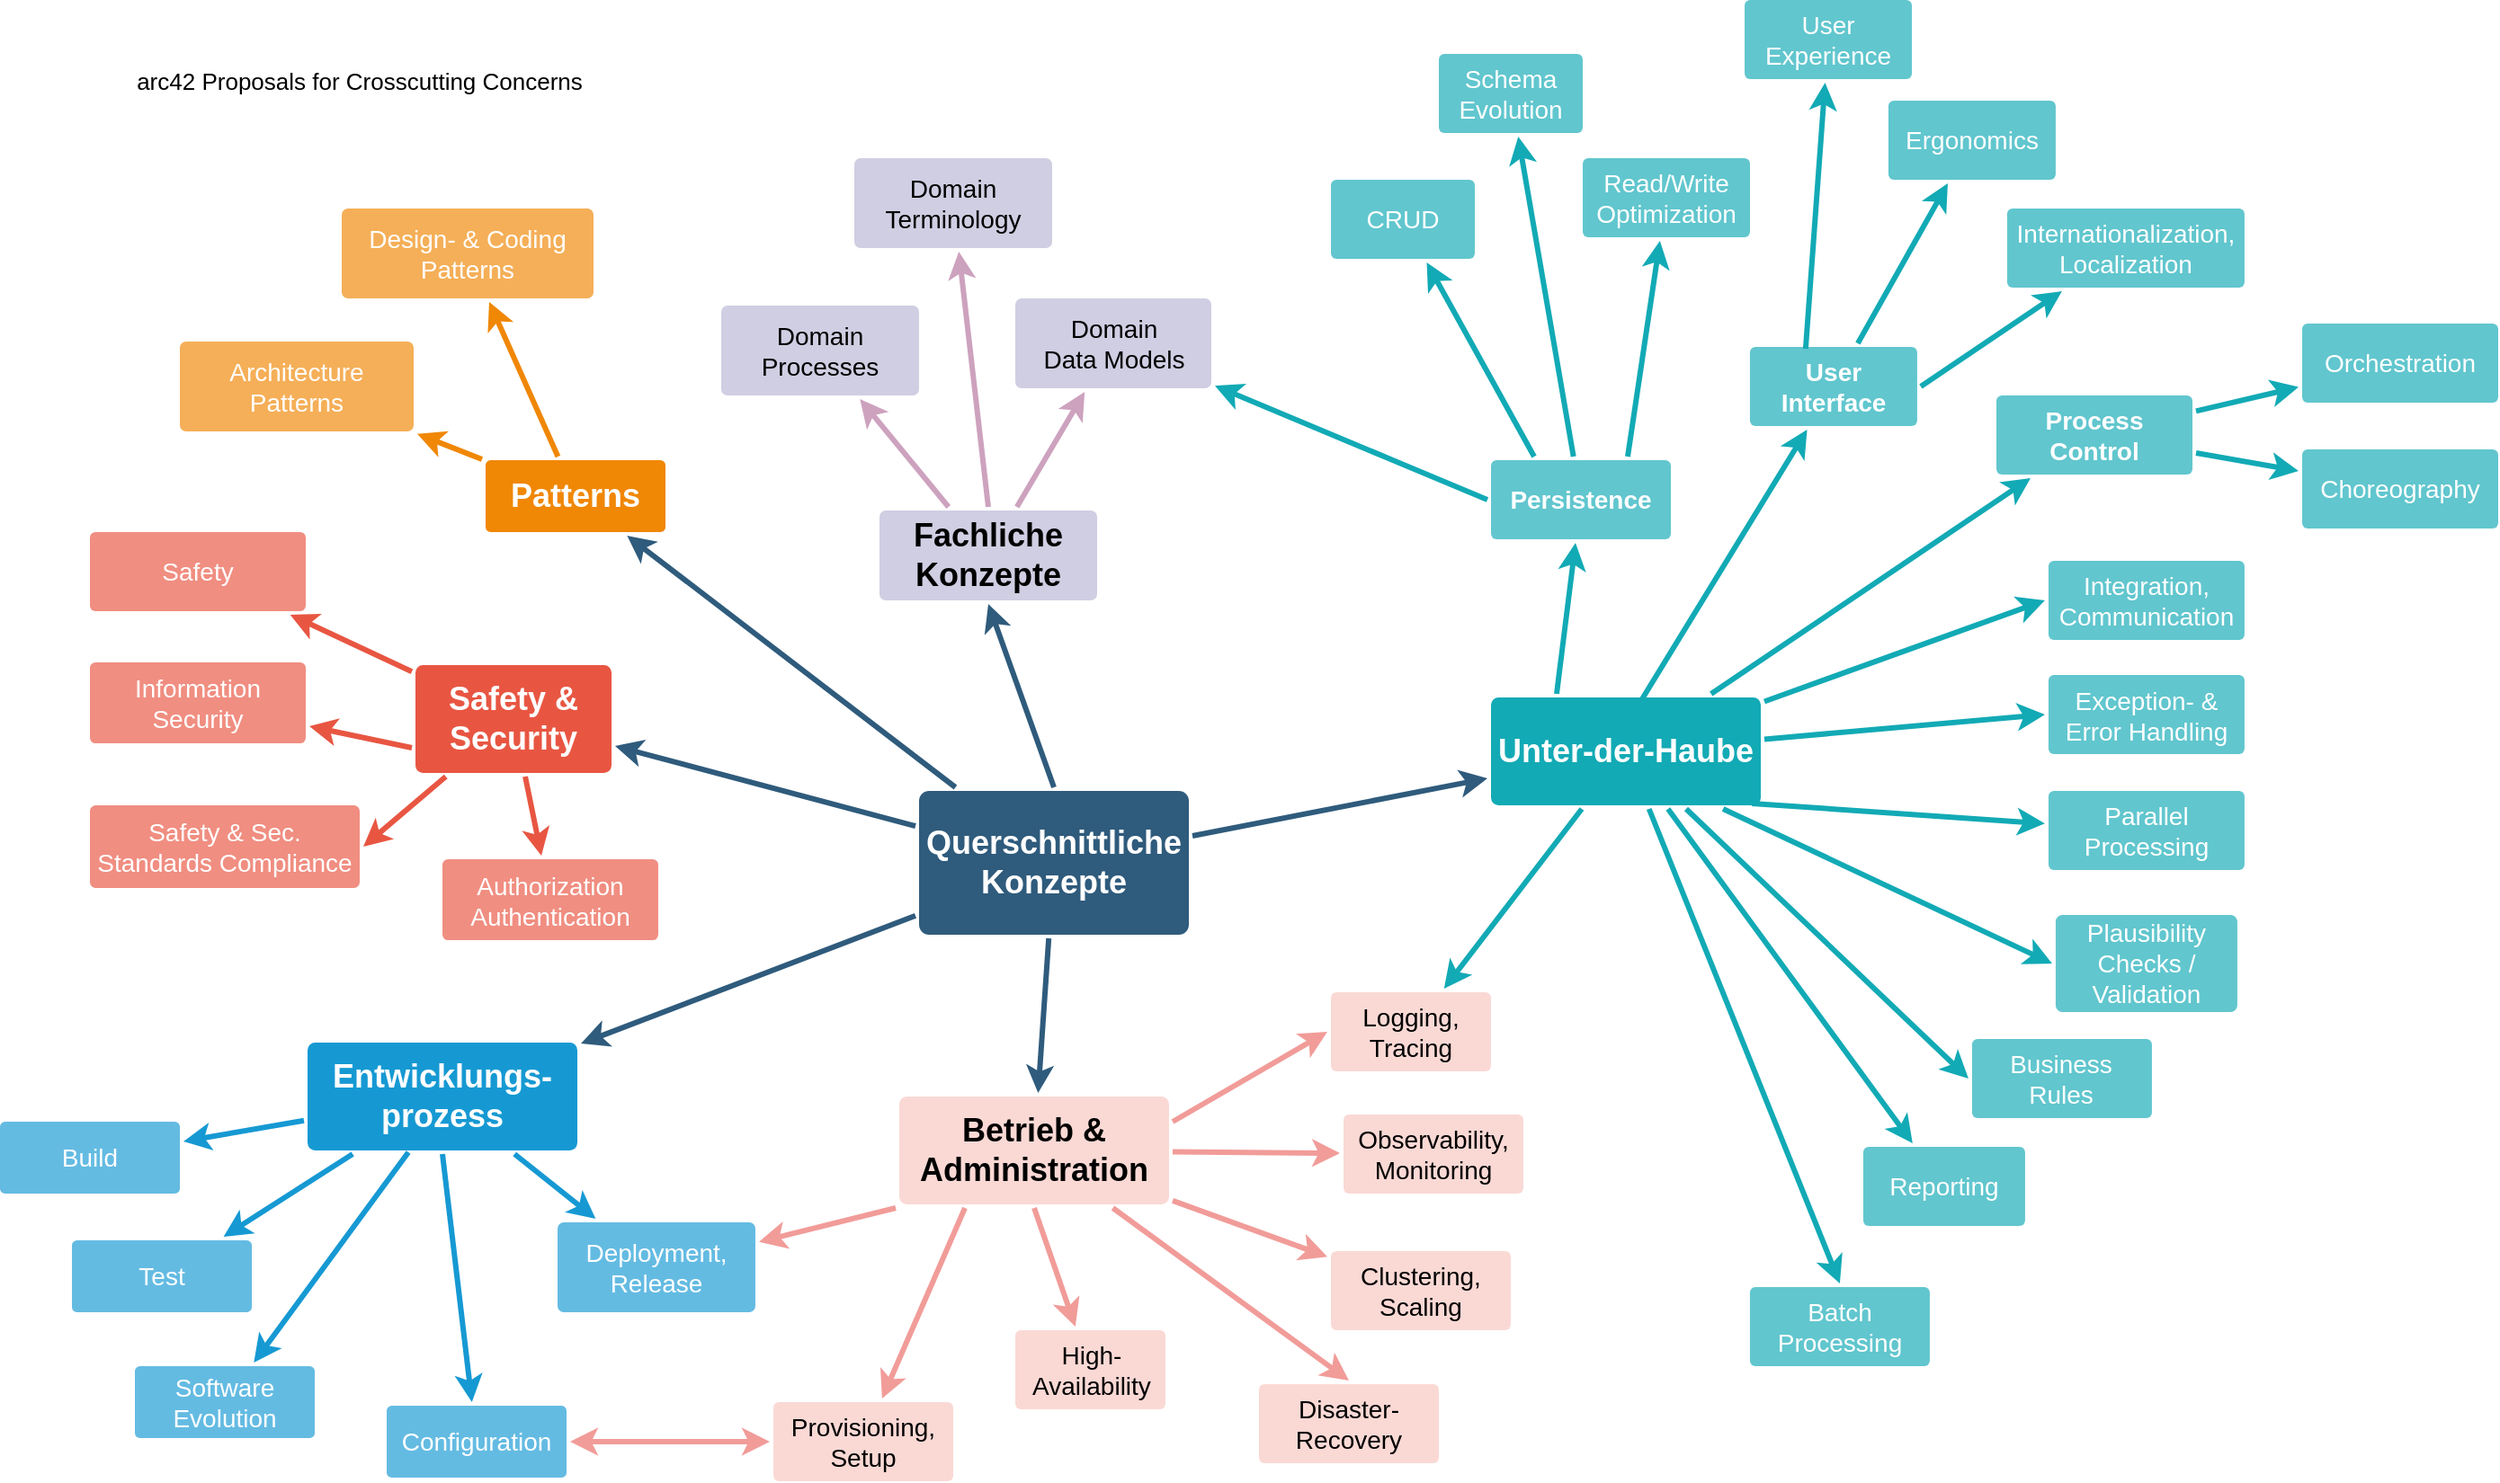 <mxfile>
    <diagram id="45AcnOxmcst_hAdiw4Od" name="Page-1">
        <mxGraphModel dx="2040" dy="944" grid="1" gridSize="10" guides="1" tooltips="1" connect="1" arrows="1" fold="1" page="1" pageScale="1" pageWidth="1654" pageHeight="1169" math="0" shadow="0">
            <root>
                <mxCell id="0"/>
                <mxCell id="1" parent="0"/>
                <mxCell id="2" value="arc42 Proposals for Crosscutting Concerns" style="text;html=1;strokeColor=none;fillColor=none;align=center;verticalAlign=middle;whiteSpace=wrap;rounded=1;fontSize=13;" parent="1" vertex="1">
                    <mxGeometry x="250" y="180" width="280" height="30" as="geometry"/>
                </mxCell>
                <mxCell id="3" value="" style="edgeStyle=none;rounded=1;jumpStyle=none;html=1;shadow=0;labelBackgroundColor=none;startArrow=none;startFill=0;endArrow=classic;endFill=1;jettySize=auto;orthogonalLoop=1;strokeColor=#2F5B7C;strokeWidth=3;fontFamily=Helvetica;fontSize=16;fontColor=#23445D;spacing=5;" parent="1" source="7" target="22" edge="1">
                    <mxGeometry relative="1" as="geometry"/>
                </mxCell>
                <mxCell id="4" value="" style="edgeStyle=none;rounded=1;jumpStyle=none;html=1;shadow=0;labelBackgroundColor=none;startArrow=none;startFill=0;endArrow=classic;endFill=1;jettySize=auto;orthogonalLoop=1;strokeColor=#2F5B7C;strokeWidth=3;fontFamily=Helvetica;fontSize=16;fontColor=#23445D;spacing=5;" parent="1" source="7" target="27" edge="1">
                    <mxGeometry relative="1" as="geometry"/>
                </mxCell>
                <mxCell id="5" value="" style="edgeStyle=none;rounded=1;jumpStyle=none;html=1;shadow=0;labelBackgroundColor=none;startArrow=none;startFill=0;endArrow=classic;endFill=1;jettySize=auto;orthogonalLoop=1;strokeColor=#2F5B7C;strokeWidth=3;fontFamily=Helvetica;fontSize=16;fontColor=#23445D;spacing=5;" parent="1" source="7" target="18" edge="1">
                    <mxGeometry relative="1" as="geometry"/>
                </mxCell>
                <mxCell id="6" value="" style="edgeStyle=none;rounded=1;jumpStyle=none;html=1;shadow=0;labelBackgroundColor=none;startArrow=none;startFill=0;endArrow=classic;endFill=1;jettySize=auto;orthogonalLoop=1;strokeColor=#2F5B7C;strokeWidth=3;fontFamily=Helvetica;fontSize=16;fontColor=#23445D;spacing=5;" parent="1" source="7" target="11" edge="1">
                    <mxGeometry relative="1" as="geometry"/>
                </mxCell>
                <mxCell id="7" value="Querschnittliche&lt;br&gt;Konzepte" style="rounded=1;whiteSpace=wrap;html=1;shadow=0;labelBackgroundColor=none;strokeColor=none;strokeWidth=3;fillColor=#2F5B7C;fontFamily=Helvetica;fontSize=18;fontColor=#FFFFFF;align=center;fontStyle=1;spacing=5;arcSize=7;perimeterSpacing=2;" parent="1" vertex="1">
                    <mxGeometry x="701" y="590" width="150" height="80" as="geometry"/>
                </mxCell>
                <mxCell id="8" value="" style="edgeStyle=none;rounded=1;jumpStyle=none;html=1;shadow=0;labelBackgroundColor=none;startArrow=none;startFill=0;jettySize=auto;orthogonalLoop=1;strokeColor=#E85642;strokeWidth=3;fontFamily=Helvetica;fontSize=14;fontColor=#FFFFFF;spacing=5;fontStyle=1;fillColor=#b0e3e6;" parent="1" source="11" target="14" edge="1">
                    <mxGeometry relative="1" as="geometry">
                        <mxPoint x="409" y="493.027" as="sourcePoint"/>
                    </mxGeometry>
                </mxCell>
                <mxCell id="9" value="" style="edgeStyle=none;rounded=1;jumpStyle=none;html=1;shadow=0;labelBackgroundColor=none;startArrow=none;startFill=0;jettySize=auto;orthogonalLoop=1;strokeColor=#E85642;strokeWidth=3;fontFamily=Helvetica;fontSize=14;fontColor=#FFFFFF;spacing=5;fontStyle=1;fillColor=#b0e3e6;exitX=0;exitY=0.75;exitDx=0;exitDy=0;" parent="1" source="11" target="13" edge="1">
                    <mxGeometry relative="1" as="geometry">
                        <mxPoint x="409" y="517.949" as="sourcePoint"/>
                    </mxGeometry>
                </mxCell>
                <mxCell id="10" value="" style="edgeStyle=none;rounded=1;jumpStyle=none;html=1;shadow=0;labelBackgroundColor=none;startArrow=none;startFill=0;jettySize=auto;orthogonalLoop=1;strokeColor=#E85642;strokeWidth=3;fontFamily=Helvetica;fontSize=14;fontColor=#FFFFFF;spacing=5;fontStyle=1;fillColor=#b0e3e6;entryX=1;entryY=0.5;entryDx=0;entryDy=0;" parent="1" source="11" target="12" edge="1">
                    <mxGeometry relative="1" as="geometry">
                        <mxPoint x="390" y="630" as="targetPoint"/>
                    </mxGeometry>
                </mxCell>
                <mxCell id="11" value="Safety &amp;amp;&lt;div style=&quot;font-size: 18px;&quot;&gt;Security&lt;/div&gt;" style="rounded=1;whiteSpace=wrap;html=1;shadow=0;labelBackgroundColor=none;strokeColor=none;strokeWidth=3;fillColor=#e85642;fontFamily=Helvetica;fontSize=18;fontColor=#FFFFFF;align=center;spacing=5;fontStyle=1;arcSize=7;perimeterSpacing=2;" parent="1" vertex="1">
                    <mxGeometry x="421" y="520" width="109" height="60" as="geometry"/>
                </mxCell>
                <mxCell id="12" value="Safety &amp;amp; Sec.&lt;div&gt;Standards Compliance&lt;/div&gt;" style="rounded=1;whiteSpace=wrap;html=1;shadow=0;labelBackgroundColor=none;strokeColor=none;strokeWidth=3;fillColor=#f08e81;fontFamily=Helvetica;fontSize=14;fontColor=#FFFFFF;align=center;spacing=5;fontStyle=0;arcSize=7;perimeterSpacing=2;" parent="1" vertex="1">
                    <mxGeometry x="240" y="598" width="150" height="46" as="geometry"/>
                </mxCell>
                <mxCell id="13" value="Information&lt;div&gt;Security&lt;/div&gt;" style="rounded=1;whiteSpace=wrap;html=1;shadow=0;labelBackgroundColor=none;strokeColor=none;strokeWidth=3;fillColor=#f08e81;fontFamily=Helvetica;fontSize=14;fontColor=#FFFFFF;align=center;spacing=5;fontStyle=0;arcSize=7;perimeterSpacing=2;" parent="1" vertex="1">
                    <mxGeometry x="240" y="518.5" width="120" height="45" as="geometry"/>
                </mxCell>
                <mxCell id="14" value="Safety" style="rounded=1;whiteSpace=wrap;html=1;shadow=0;labelBackgroundColor=none;strokeColor=none;strokeWidth=3;fillColor=#f08e81;fontFamily=Helvetica;fontSize=14;fontColor=#FFFFFF;align=center;spacing=5;fontStyle=0;arcSize=7;perimeterSpacing=2;" parent="1" vertex="1">
                    <mxGeometry x="240" y="446" width="120" height="44" as="geometry"/>
                </mxCell>
                <mxCell id="15" value="" style="edgeStyle=none;rounded=1;jumpStyle=none;html=1;shadow=0;labelBackgroundColor=none;startArrow=none;startFill=0;endArrow=classic;endFill=1;jettySize=auto;orthogonalLoop=1;strokeColor=#1699D3;strokeWidth=3;fontFamily=Helvetica;fontSize=14;fontColor=#FFFFFF;spacing=5;" parent="1" source="18" target="21" edge="1">
                    <mxGeometry relative="1" as="geometry"/>
                </mxCell>
                <mxCell id="16" value="" style="edgeStyle=none;rounded=1;jumpStyle=none;html=1;shadow=0;labelBackgroundColor=none;startArrow=none;startFill=0;endArrow=classic;endFill=1;jettySize=auto;orthogonalLoop=1;strokeColor=#1699D3;strokeWidth=3;fontFamily=Helvetica;fontSize=14;fontColor=#FFFFFF;spacing=5;" parent="1" source="18" target="20" edge="1">
                    <mxGeometry relative="1" as="geometry"/>
                </mxCell>
                <mxCell id="17" value="" style="edgeStyle=none;rounded=1;jumpStyle=none;html=1;shadow=0;labelBackgroundColor=none;startArrow=none;startFill=0;endArrow=classic;endFill=1;jettySize=auto;orthogonalLoop=1;strokeColor=#1699D3;strokeWidth=3;fontFamily=Helvetica;fontSize=14;fontColor=#FFFFFF;spacing=5;" parent="1" source="18" target="19" edge="1">
                    <mxGeometry relative="1" as="geometry"/>
                </mxCell>
                <mxCell id="18" value="Entwicklungs-&lt;br&gt;prozess" style="rounded=1;whiteSpace=wrap;html=1;shadow=0;labelBackgroundColor=none;strokeColor=none;strokeWidth=3;fillColor=#1699d3;fontFamily=Helvetica;fontSize=18;fontColor=#FFFFFF;align=center;spacing=5;fontStyle=1;arcSize=7;perimeterSpacing=2;" parent="1" vertex="1">
                    <mxGeometry x="361" y="730" width="150" height="60" as="geometry"/>
                </mxCell>
                <mxCell id="19" value="Deployment,&lt;div&gt;Release&lt;/div&gt;" style="rounded=1;whiteSpace=wrap;html=1;shadow=0;labelBackgroundColor=none;strokeColor=none;strokeWidth=3;fillColor=#64bbe2;fontFamily=Helvetica;fontSize=14;fontColor=#FFFFFF;align=center;spacing=5;arcSize=7;perimeterSpacing=2;" parent="1" vertex="1">
                    <mxGeometry x="500" y="830" width="110" height="50" as="geometry"/>
                </mxCell>
                <mxCell id="20" value="Test" style="rounded=1;whiteSpace=wrap;html=1;shadow=0;labelBackgroundColor=none;strokeColor=none;strokeWidth=3;fillColor=#64bbe2;fontFamily=Helvetica;fontSize=14;fontColor=#FFFFFF;align=center;spacing=5;arcSize=7;perimeterSpacing=2;" parent="1" vertex="1">
                    <mxGeometry x="230" y="840" width="100" height="40" as="geometry"/>
                </mxCell>
                <mxCell id="21" value="Build" style="rounded=1;whiteSpace=wrap;html=1;shadow=0;labelBackgroundColor=none;strokeColor=none;strokeWidth=3;fillColor=#64bbe2;fontFamily=Helvetica;fontSize=14;fontColor=#FFFFFF;align=center;spacing=5;arcSize=7;perimeterSpacing=2;" parent="1" vertex="1">
                    <mxGeometry x="190" y="774" width="100" height="40" as="geometry"/>
                </mxCell>
                <mxCell id="22" value="Patterns" style="rounded=1;whiteSpace=wrap;html=1;shadow=0;labelBackgroundColor=none;strokeColor=none;strokeWidth=3;fillColor=#F08705;fontFamily=Helvetica;fontSize=18;fontColor=#FFFFFF;align=center;spacing=5;fontStyle=1;arcSize=7;perimeterSpacing=2;" parent="1" vertex="1">
                    <mxGeometry x="460" y="406" width="100" height="40" as="geometry"/>
                </mxCell>
                <mxCell id="23" value="&lt;div&gt;Design- &amp;amp; Coding&lt;/div&gt;&lt;div&gt;Patterns&lt;/div&gt;" style="rounded=1;whiteSpace=wrap;html=1;shadow=0;labelBackgroundColor=none;strokeColor=none;strokeWidth=3;fillColor=#f5af58;fontFamily=Helvetica;fontSize=14;fontColor=#FFFFFF;align=center;spacing=5;arcSize=7;perimeterSpacing=2;" parent="1" vertex="1">
                    <mxGeometry x="380" y="266" width="140" height="50" as="geometry"/>
                </mxCell>
                <mxCell id="24" value="" style="edgeStyle=none;rounded=1;jumpStyle=none;html=1;shadow=0;labelBackgroundColor=none;startArrow=none;startFill=0;endArrow=classic;endFill=1;jettySize=auto;orthogonalLoop=1;strokeColor=#F08705;strokeWidth=3;fontFamily=Helvetica;fontSize=14;fontColor=#FFFFFF;spacing=5;" parent="1" source="22" target="23" edge="1">
                    <mxGeometry relative="1" as="geometry"/>
                </mxCell>
                <mxCell id="25" value="&lt;div&gt;Architecture&lt;/div&gt;&lt;div&gt;Patterns&lt;/div&gt;" style="rounded=1;whiteSpace=wrap;html=1;shadow=0;labelBackgroundColor=none;strokeColor=none;strokeWidth=3;fillColor=#f5af58;fontFamily=Helvetica;fontSize=14;fontColor=#FFFFFF;align=center;spacing=5;arcSize=7;perimeterSpacing=2;" parent="1" vertex="1">
                    <mxGeometry x="290" y="340" width="130" height="50" as="geometry"/>
                </mxCell>
                <mxCell id="26" value="" style="edgeStyle=none;rounded=1;jumpStyle=none;html=1;shadow=0;labelBackgroundColor=none;startArrow=none;startFill=0;endArrow=classic;endFill=1;jettySize=auto;orthogonalLoop=1;strokeColor=#F08705;strokeWidth=3;fontFamily=Helvetica;fontSize=14;fontColor=#FFFFFF;spacing=5;" parent="1" source="22" target="25" edge="1">
                    <mxGeometry relative="1" as="geometry"/>
                </mxCell>
                <mxCell id="27" value="Unter-der-Haube" style="rounded=1;whiteSpace=wrap;html=1;shadow=0;labelBackgroundColor=none;strokeColor=none;strokeWidth=3;fillColor=#12aab5;fontFamily=Helvetica;fontSize=18;fontColor=#FFFFFF;align=center;spacing=5;fontStyle=1;arcSize=7;perimeterSpacing=2;" parent="1" vertex="1">
                    <mxGeometry x="1019" y="538.0" width="150" height="60" as="geometry"/>
                </mxCell>
                <mxCell id="28" value="" style="edgeStyle=none;rounded=1;jumpStyle=none;html=1;shadow=0;labelBackgroundColor=none;startArrow=none;startFill=0;jettySize=auto;orthogonalLoop=1;strokeColor=#12AAB5;strokeWidth=3;fontFamily=Helvetica;fontSize=14;fontColor=#FFFFFF;spacing=5;fontStyle=1;fillColor=#b0e3e6;" parent="1" source="27" target="53" edge="1">
                    <mxGeometry relative="1" as="geometry">
                        <mxPoint x="1103.889" y="662" as="targetPoint"/>
                    </mxGeometry>
                </mxCell>
                <mxCell id="29" value="" style="edgeStyle=none;rounded=1;jumpStyle=none;html=1;shadow=0;labelBackgroundColor=none;startArrow=none;startFill=0;jettySize=auto;orthogonalLoop=1;strokeColor=#12AAB5;strokeWidth=3;fontFamily=Helvetica;fontSize=14;fontColor=#FFFFFF;spacing=5;fontStyle=1;fillColor=#b0e3e6;entryX=0;entryY=0.5;entryDx=0;entryDy=0;" parent="1" source="27" target="46" edge="1">
                    <mxGeometry relative="1" as="geometry">
                        <mxPoint x="1324.96" y="623.672" as="targetPoint"/>
                    </mxGeometry>
                </mxCell>
                <mxCell id="30" value="Process Control" style="rounded=1;whiteSpace=wrap;html=1;shadow=0;labelBackgroundColor=none;strokeColor=none;strokeWidth=3;fillColor=#61c6ce;fontFamily=Helvetica;fontSize=14;fontColor=#FFFFFF;align=center;spacing=5;fontStyle=1;arcSize=7;perimeterSpacing=2;" parent="1" vertex="1">
                    <mxGeometry x="1300" y="370" width="109" height="44" as="geometry"/>
                </mxCell>
                <mxCell id="31" value="" style="edgeStyle=none;rounded=1;jumpStyle=none;html=1;shadow=0;labelBackgroundColor=none;startArrow=none;startFill=0;jettySize=auto;orthogonalLoop=1;strokeColor=#12AAB5;strokeWidth=3;fontFamily=Helvetica;fontSize=14;fontColor=#FFFFFF;spacing=5;fontStyle=1;fillColor=#b0e3e6;" parent="1" source="27" target="30" edge="1">
                    <mxGeometry relative="1" as="geometry"/>
                </mxCell>
                <mxCell id="32" value="Persistence" style="rounded=1;whiteSpace=wrap;html=1;shadow=0;labelBackgroundColor=none;strokeColor=none;strokeWidth=3;fillColor=#61c6ce;fontFamily=Helvetica;fontSize=14;fontColor=#FFFFFF;align=center;spacing=5;fontStyle=1;arcSize=7;perimeterSpacing=2;" parent="1" vertex="1">
                    <mxGeometry x="1019" y="406" width="100" height="44" as="geometry"/>
                </mxCell>
                <mxCell id="33" value="" style="edgeStyle=none;rounded=1;jumpStyle=none;html=1;shadow=0;labelBackgroundColor=none;startArrow=none;startFill=0;jettySize=auto;orthogonalLoop=1;strokeColor=#12AAB5;strokeWidth=3;fontFamily=Helvetica;fontSize=14;fontColor=#FFFFFF;spacing=5;fontStyle=1;fillColor=#b0e3e6;exitX=0.25;exitY=0;exitDx=0;exitDy=0;" parent="1" source="27" target="32" edge="1">
                    <mxGeometry relative="1" as="geometry">
                        <Array as="points"/>
                    </mxGeometry>
                </mxCell>
                <mxCell id="34" value="Software Evolution" style="rounded=1;whiteSpace=wrap;html=1;shadow=0;labelBackgroundColor=none;strokeColor=none;strokeWidth=3;fillColor=#64bbe2;fontFamily=Helvetica;fontSize=14;fontColor=#FFFFFF;align=center;spacing=5;arcSize=7;perimeterSpacing=2;" parent="1" vertex="1">
                    <mxGeometry x="265" y="910" width="100" height="40" as="geometry"/>
                </mxCell>
                <mxCell id="35" value="" style="edgeStyle=none;rounded=1;jumpStyle=none;html=1;shadow=0;labelBackgroundColor=none;startArrow=none;startFill=0;endArrow=classic;endFill=1;jettySize=auto;orthogonalLoop=1;strokeColor=#1699D3;strokeWidth=3;fontFamily=Helvetica;fontSize=14;fontColor=#FFFFFF;spacing=5;exitX=0.377;exitY=0.984;exitDx=0;exitDy=0;exitPerimeter=0;" parent="1" source="18" target="34" edge="1">
                    <mxGeometry relative="1" as="geometry">
                        <mxPoint x="566" y="832" as="sourcePoint"/>
                        <mxPoint x="523" y="978" as="targetPoint"/>
                    </mxGeometry>
                </mxCell>
                <mxCell id="36" value="Configuration" style="rounded=1;whiteSpace=wrap;html=1;shadow=0;labelBackgroundColor=none;strokeColor=none;strokeWidth=3;fillColor=#64bbe2;fontFamily=Helvetica;fontSize=14;fontColor=#FFFFFF;align=center;spacing=5;arcSize=7;perimeterSpacing=2;" parent="1" vertex="1">
                    <mxGeometry x="405" y="932" width="100" height="40" as="geometry"/>
                </mxCell>
                <mxCell id="37" value="" style="edgeStyle=none;rounded=1;jumpStyle=none;html=1;shadow=0;labelBackgroundColor=none;startArrow=none;startFill=0;endArrow=classic;endFill=1;jettySize=auto;orthogonalLoop=1;strokeColor=#1699D3;strokeWidth=3;fontFamily=Helvetica;fontSize=14;fontColor=#FFFFFF;spacing=5;exitX=0.5;exitY=1;exitDx=0;exitDy=0;" parent="1" source="18" target="36" edge="1">
                    <mxGeometry relative="1" as="geometry">
                        <mxPoint x="690" y="770" as="sourcePoint"/>
                        <mxPoint x="618" y="927" as="targetPoint"/>
                    </mxGeometry>
                </mxCell>
                <mxCell id="38" value="Fachliche&lt;br&gt;Konzepte" style="rounded=1;whiteSpace=wrap;html=1;shadow=0;labelBackgroundColor=none;strokeColor=none;strokeWidth=3;fillColor=#d0cee2;fontFamily=Helvetica;fontSize=18;align=center;spacing=5;fontStyle=1;arcSize=7;perimeterSpacing=2;" parent="1" vertex="1">
                    <mxGeometry x="679" y="434" width="121" height="50" as="geometry"/>
                </mxCell>
                <mxCell id="39" value="" style="edgeStyle=none;rounded=1;jumpStyle=none;html=1;shadow=0;labelBackgroundColor=none;startArrow=none;startFill=0;endArrow=classic;endFill=1;jettySize=auto;orthogonalLoop=1;strokeColor=#2F5B7C;strokeWidth=3;fontFamily=Helvetica;fontSize=16;fontColor=#23445D;spacing=5;entryX=0.5;entryY=1;entryDx=0;entryDy=0;exitX=0.5;exitY=0;exitDx=0;exitDy=0;" parent="1" source="7" target="38" edge="1">
                    <mxGeometry relative="1" as="geometry">
                        <mxPoint x="735" y="608" as="sourcePoint"/>
                        <mxPoint x="635" y="536" as="targetPoint"/>
                    </mxGeometry>
                </mxCell>
                <mxCell id="40" value="Domain&lt;br&gt;&lt;div&gt;Data Models&lt;/div&gt;" style="rounded=1;whiteSpace=wrap;html=1;shadow=0;labelBackgroundColor=none;strokeColor=none;strokeWidth=3;fillColor=#d0cee2;fontFamily=Helvetica;fontSize=14;align=center;spacing=5;fontStyle=0;arcSize=7;perimeterSpacing=2;" parent="1" vertex="1">
                    <mxGeometry x="754.5" y="316" width="109" height="50" as="geometry"/>
                </mxCell>
                <mxCell id="41" value="" style="edgeStyle=none;rounded=1;jumpStyle=none;html=1;shadow=0;labelBackgroundColor=none;startArrow=none;startFill=0;endArrow=classic;endFill=1;jettySize=auto;orthogonalLoop=1;strokeColor=#CDA2BE;strokeWidth=3;fontFamily=Helvetica;fontSize=16;fontColor=#23445D;spacing=5;" parent="1" source="38" target="40" edge="1">
                    <mxGeometry relative="1" as="geometry">
                        <mxPoint x="724" y="608" as="sourcePoint"/>
                        <mxPoint x="750" y="496" as="targetPoint"/>
                    </mxGeometry>
                </mxCell>
                <mxCell id="42" value="Domain&lt;br&gt;&lt;div&gt;Terminology&lt;/div&gt;" style="rounded=1;whiteSpace=wrap;html=1;shadow=0;labelBackgroundColor=none;strokeColor=none;strokeWidth=3;fillColor=#d0cee2;fontFamily=Helvetica;fontSize=14;align=center;spacing=5;fontStyle=0;arcSize=7;perimeterSpacing=2;" parent="1" vertex="1">
                    <mxGeometry x="665" y="238" width="110" height="50" as="geometry"/>
                </mxCell>
                <mxCell id="43" value="" style="edgeStyle=none;rounded=1;jumpStyle=none;html=1;shadow=0;labelBackgroundColor=none;startArrow=none;startFill=0;endArrow=classic;endFill=1;jettySize=auto;orthogonalLoop=1;strokeColor=#CDA2BE;strokeWidth=3;fontFamily=Helvetica;fontSize=16;fontColor=#23445D;spacing=5;exitX=0.5;exitY=0;exitDx=0;exitDy=0;" parent="1" source="38" target="42" edge="1">
                    <mxGeometry relative="1" as="geometry">
                        <mxPoint x="718" y="442" as="sourcePoint"/>
                        <mxPoint x="697" y="392" as="targetPoint"/>
                    </mxGeometry>
                </mxCell>
                <mxCell id="44" value="Domain&lt;br&gt;&lt;div&gt;Processes&lt;/div&gt;" style="rounded=1;whiteSpace=wrap;html=1;shadow=0;labelBackgroundColor=none;strokeColor=none;strokeWidth=3;fillColor=#d0cee2;fontFamily=Helvetica;fontSize=14;align=center;spacing=5;fontStyle=0;arcSize=7;perimeterSpacing=2;" parent="1" vertex="1">
                    <mxGeometry x="591" y="320" width="110" height="50" as="geometry"/>
                </mxCell>
                <mxCell id="45" value="" style="edgeStyle=none;rounded=1;jumpStyle=none;html=1;shadow=0;labelBackgroundColor=none;startArrow=none;startFill=0;endArrow=classic;endFill=1;jettySize=auto;orthogonalLoop=1;strokeColor=#CDA2BE;strokeWidth=3;fontFamily=Helvetica;fontSize=16;fontColor=#23445D;spacing=5;" parent="1" source="38" target="44" edge="1">
                    <mxGeometry relative="1" as="geometry">
                        <mxPoint x="750" y="442" as="sourcePoint"/>
                        <mxPoint x="754" y="322" as="targetPoint"/>
                    </mxGeometry>
                </mxCell>
                <mxCell id="46" value="Integration,&lt;div&gt;Communication&lt;/div&gt;" style="rounded=1;whiteSpace=wrap;html=1;shadow=0;labelBackgroundColor=none;strokeColor=none;strokeWidth=3;fillColor=#61c6ce;fontFamily=Helvetica;fontSize=14;fontColor=#FFFFFF;align=center;spacing=5;fontStyle=0;arcSize=7;perimeterSpacing=2;" parent="1" vertex="1">
                    <mxGeometry x="1328.96" y="462" width="109" height="44" as="geometry"/>
                </mxCell>
                <mxCell id="47" value="Exception- &amp;amp;&lt;div&gt;Error Handling&lt;/div&gt;" style="rounded=1;whiteSpace=wrap;html=1;shadow=0;labelBackgroundColor=none;strokeColor=none;strokeWidth=3;fillColor=#61c6ce;fontFamily=Helvetica;fontSize=14;fontColor=#FFFFFF;align=center;spacing=5;fontStyle=0;arcSize=7;perimeterSpacing=2;" parent="1" vertex="1">
                    <mxGeometry x="1328.96" y="525.5" width="109" height="44" as="geometry"/>
                </mxCell>
                <mxCell id="48" value="Plausibility&lt;div&gt;Checks /&lt;/div&gt;&lt;div&gt;Validation&lt;/div&gt;" style="rounded=1;whiteSpace=wrap;html=1;shadow=0;labelBackgroundColor=none;strokeColor=none;strokeWidth=3;fillColor=#61c6ce;fontFamily=Helvetica;fontSize=14;fontColor=#FFFFFF;align=center;spacing=5;fontStyle=0;arcSize=7;perimeterSpacing=2;" parent="1" vertex="1">
                    <mxGeometry x="1332.96" y="659" width="101" height="54" as="geometry"/>
                </mxCell>
                <mxCell id="49" value="Parallel&lt;div&gt;Processing&lt;/div&gt;" style="rounded=1;whiteSpace=wrap;html=1;shadow=0;labelBackgroundColor=none;strokeColor=none;strokeWidth=3;fillColor=#61c6ce;fontFamily=Helvetica;fontSize=14;fontColor=#FFFFFF;align=center;spacing=5;fontStyle=0;arcSize=7;perimeterSpacing=2;" parent="1" vertex="1">
                    <mxGeometry x="1328.96" y="590" width="109" height="44" as="geometry"/>
                </mxCell>
                <mxCell id="50" value="Business&lt;div&gt;Rules&lt;/div&gt;" style="rounded=1;whiteSpace=wrap;html=1;shadow=0;labelBackgroundColor=none;strokeColor=none;strokeWidth=3;fillColor=#61c6ce;fontFamily=Helvetica;fontSize=14;fontColor=#FFFFFF;align=center;spacing=5;fontStyle=0;arcSize=7;perimeterSpacing=2;" parent="1" vertex="1">
                    <mxGeometry x="1286.46" y="728" width="100" height="44" as="geometry"/>
                </mxCell>
                <mxCell id="51" value="Betrieb &amp;amp;&lt;div style=&quot;font-size: 18px;&quot;&gt;Administration&lt;/div&gt;" style="rounded=1;whiteSpace=wrap;html=1;shadow=0;labelBackgroundColor=none;strokeColor=none;strokeWidth=3;fillColor=#fad9d5;fontFamily=Helvetica;fontSize=18;align=center;spacing=5;fontStyle=1;arcSize=7;perimeterSpacing=2;" parent="1" vertex="1">
                    <mxGeometry x="690" y="760" width="150" height="60" as="geometry"/>
                </mxCell>
                <mxCell id="52" value="" style="edgeStyle=none;rounded=1;jumpStyle=none;html=1;shadow=0;labelBackgroundColor=none;startArrow=none;startFill=0;endArrow=classic;endFill=1;jettySize=auto;orthogonalLoop=1;strokeColor=#2F5B7C;strokeWidth=3;fontFamily=Helvetica;fontSize=16;fontColor=#23445D;spacing=5;" parent="1" source="7" target="51" edge="1">
                    <mxGeometry relative="1" as="geometry">
                        <mxPoint x="710" y="760" as="sourcePoint"/>
                    </mxGeometry>
                </mxCell>
                <mxCell id="53" value="Logging,&lt;div&gt;Tracing&lt;/div&gt;" style="rounded=1;whiteSpace=wrap;html=1;shadow=0;labelBackgroundColor=none;strokeColor=none;strokeWidth=3;fillColor=#fad9d5;fontFamily=Helvetica;fontSize=14;align=center;spacing=5;fontStyle=0;arcSize=7;perimeterSpacing=2;" parent="1" vertex="1">
                    <mxGeometry x="930" y="702" width="89" height="44" as="geometry"/>
                </mxCell>
                <mxCell id="54" value="" style="edgeStyle=none;rounded=1;jumpStyle=none;html=1;shadow=0;labelBackgroundColor=none;startArrow=none;startFill=0;jettySize=auto;orthogonalLoop=1;strokeColor=#F19C99;strokeWidth=3;fontFamily=Helvetica;fontSize=14;fontColor=#FFFFFF;spacing=5;fontStyle=1;fillColor=#b0e3e6;exitX=1;exitY=0.25;exitDx=0;exitDy=0;entryX=0;entryY=0.5;entryDx=0;entryDy=0;" parent="1" source="51" target="53" edge="1">
                    <mxGeometry relative="1" as="geometry">
                        <mxPoint x="1053" y="677" as="sourcePoint"/>
                        <mxPoint x="1010" y="718" as="targetPoint"/>
                    </mxGeometry>
                </mxCell>
                <mxCell id="55" value="Clustering,&lt;div&gt;Scaling&lt;/div&gt;" style="rounded=1;whiteSpace=wrap;html=1;shadow=0;labelBackgroundColor=none;strokeColor=none;strokeWidth=3;fillColor=#fad9d5;fontFamily=Helvetica;fontSize=14;align=center;spacing=5;fontStyle=0;arcSize=7;perimeterSpacing=2;" parent="1" vertex="1">
                    <mxGeometry x="930" y="846" width="100" height="44" as="geometry"/>
                </mxCell>
                <mxCell id="56" value="" style="edgeStyle=none;rounded=1;jumpStyle=none;html=1;shadow=0;labelBackgroundColor=none;startArrow=none;startFill=0;jettySize=auto;orthogonalLoop=1;strokeColor=#F19C99;strokeWidth=3;fontFamily=Helvetica;fontSize=14;fontColor=#FFFFFF;spacing=5;fontStyle=1;fillColor=#b0e3e6;" parent="1" source="51" target="55" edge="1">
                    <mxGeometry relative="1" as="geometry">
                        <mxPoint x="903" y="784" as="sourcePoint"/>
                        <mxPoint x="948" y="742" as="targetPoint"/>
                    </mxGeometry>
                </mxCell>
                <mxCell id="57" value="Disaster-&lt;div&gt;Recovery&lt;/div&gt;" style="rounded=1;whiteSpace=wrap;html=1;shadow=0;labelBackgroundColor=none;strokeColor=none;strokeWidth=3;fillColor=#fad9d5;fontFamily=Helvetica;fontSize=14;align=center;spacing=5;fontStyle=0;arcSize=7;perimeterSpacing=2;" parent="1" vertex="1">
                    <mxGeometry x="890" y="920" width="100" height="44" as="geometry"/>
                </mxCell>
                <mxCell id="58" value="" style="edgeStyle=none;rounded=1;jumpStyle=none;html=1;shadow=0;labelBackgroundColor=none;startArrow=none;startFill=0;jettySize=auto;orthogonalLoop=1;strokeColor=#F19C99;strokeWidth=3;fontFamily=Helvetica;fontSize=14;fontColor=#FFFFFF;spacing=5;fontStyle=1;fillColor=#b0e3e6;exitX=0;exitY=1;exitDx=0;exitDy=0;" parent="1" source="51" target="19" edge="1">
                    <mxGeometry relative="1" as="geometry">
                        <mxPoint x="903" y="784" as="sourcePoint"/>
                        <mxPoint x="948" y="742" as="targetPoint"/>
                    </mxGeometry>
                </mxCell>
                <mxCell id="59" value="" style="edgeStyle=none;rounded=1;jumpStyle=none;html=1;shadow=0;labelBackgroundColor=none;startArrow=none;startFill=0;jettySize=auto;orthogonalLoop=1;strokeColor=#F19C99;strokeWidth=3;fontFamily=Helvetica;fontSize=14;fontColor=#FFFFFF;spacing=5;fontStyle=1;fillColor=#b0e3e6;entryX=0.5;entryY=0;entryDx=0;entryDy=0;" parent="1" source="51" target="57" edge="1">
                    <mxGeometry relative="1" as="geometry">
                        <mxPoint x="902" y="809" as="sourcePoint"/>
                        <mxPoint x="948" y="808" as="targetPoint"/>
                    </mxGeometry>
                </mxCell>
                <mxCell id="60" value="" style="edgeStyle=none;rounded=1;jumpStyle=none;html=1;shadow=0;labelBackgroundColor=none;startArrow=none;startFill=0;jettySize=auto;orthogonalLoop=1;strokeColor=#F19C99;strokeWidth=3;fontFamily=Helvetica;fontSize=14;fontColor=#FFFFFF;spacing=5;fontStyle=1;fillColor=#b0e3e6;exitX=0.5;exitY=1;exitDx=0;exitDy=0;" parent="1" source="51" target="61" edge="1">
                    <mxGeometry relative="1" as="geometry">
                        <mxPoint x="869" y="890" as="sourcePoint"/>
                        <mxPoint x="768" y="926" as="targetPoint"/>
                    </mxGeometry>
                </mxCell>
                <mxCell id="61" value="High-&lt;div&gt;Availability&lt;/div&gt;" style="rounded=1;whiteSpace=wrap;html=1;shadow=0;labelBackgroundColor=none;strokeColor=none;strokeWidth=3;fillColor=#fad9d5;fontFamily=Helvetica;fontSize=14;align=center;spacing=5;fontStyle=0;arcSize=7;perimeterSpacing=2;" parent="1" vertex="1">
                    <mxGeometry x="754.5" y="890" width="83.5" height="44" as="geometry"/>
                </mxCell>
                <mxCell id="62" value="" style="edgeStyle=none;rounded=1;jumpStyle=none;html=1;shadow=0;labelBackgroundColor=none;startArrow=none;startFill=0;jettySize=auto;orthogonalLoop=1;strokeColor=#F19C99;strokeWidth=3;fontFamily=Helvetica;fontSize=14;fontColor=#FFFFFF;spacing=5;fontStyle=1;fillColor=#b0e3e6;" parent="1" source="51" target="63" edge="1">
                    <mxGeometry relative="1" as="geometry">
                        <mxPoint x="940" y="770" as="sourcePoint"/>
                        <mxPoint x="1045" y="694" as="targetPoint"/>
                    </mxGeometry>
                </mxCell>
                <mxCell id="63" value="Observability,&lt;div&gt;Monitoring&lt;/div&gt;" style="rounded=1;whiteSpace=wrap;html=1;shadow=0;labelBackgroundColor=none;strokeColor=none;strokeWidth=3;fillColor=#fad9d5;fontFamily=Helvetica;fontSize=14;align=center;spacing=5;fontStyle=0;arcSize=7;perimeterSpacing=2;" parent="1" vertex="1">
                    <mxGeometry x="937" y="770" width="100" height="44" as="geometry"/>
                </mxCell>
                <mxCell id="64" value="Provisioning,&lt;div&gt;Setup&lt;/div&gt;" style="rounded=1;whiteSpace=wrap;html=1;shadow=0;labelBackgroundColor=none;strokeColor=none;strokeWidth=3;fillColor=#fad9d5;fontFamily=Helvetica;fontSize=14;align=center;spacing=5;fontStyle=0;arcSize=7;perimeterSpacing=2;" parent="1" vertex="1">
                    <mxGeometry x="620" y="930" width="100" height="44" as="geometry"/>
                </mxCell>
                <mxCell id="65" value="" style="edgeStyle=none;rounded=1;jumpStyle=none;html=1;shadow=0;labelBackgroundColor=none;startArrow=none;startFill=0;jettySize=auto;orthogonalLoop=1;strokeColor=#F19C99;strokeWidth=3;fontFamily=Helvetica;fontSize=14;fontColor=#FFFFFF;spacing=5;fontStyle=1;fillColor=#b0e3e6;exitX=0.25;exitY=1;exitDx=0;exitDy=0;" parent="1" source="51" target="64" edge="1">
                    <mxGeometry relative="1" as="geometry">
                        <mxPoint x="901" y="862" as="sourcePoint"/>
                        <mxPoint x="1053" y="762" as="targetPoint"/>
                    </mxGeometry>
                </mxCell>
                <mxCell id="66" value="" style="edgeStyle=none;rounded=1;jumpStyle=none;html=1;shadow=0;labelBackgroundColor=none;startArrow=classic;startFill=1;jettySize=auto;orthogonalLoop=1;strokeColor=#F19C99;strokeWidth=3;fontFamily=Helvetica;fontSize=14;fontColor=#FFFFFF;spacing=5;fontStyle=1;fillColor=#b0e3e6;" parent="1" source="64" target="36" edge="1">
                    <mxGeometry relative="1" as="geometry">
                        <mxPoint x="608" y="994" as="sourcePoint"/>
                        <mxPoint x="628" y="938" as="targetPoint"/>
                    </mxGeometry>
                </mxCell>
                <mxCell id="67" value="" style="edgeStyle=none;rounded=1;jumpStyle=none;html=1;shadow=0;labelBackgroundColor=none;startArrow=none;startFill=0;jettySize=auto;orthogonalLoop=1;strokeColor=#12AAB5;strokeWidth=3;fontFamily=Helvetica;fontSize=14;fontColor=#FFFFFF;spacing=5;fontStyle=1;fillColor=#b0e3e6;entryX=0;entryY=0.5;entryDx=0;entryDy=0;" parent="1" source="27" target="47" edge="1">
                    <mxGeometry relative="1" as="geometry">
                        <mxPoint x="1259.96" y="546" as="sourcePoint"/>
                        <mxPoint x="1335.96" y="532" as="targetPoint"/>
                    </mxGeometry>
                </mxCell>
                <mxCell id="68" value="Reporting" style="rounded=1;whiteSpace=wrap;html=1;shadow=0;labelBackgroundColor=none;strokeColor=none;strokeWidth=3;fillColor=#61c6ce;fontFamily=Helvetica;fontSize=14;fontColor=#FFFFFF;align=center;spacing=5;fontStyle=0;arcSize=7;perimeterSpacing=2;" parent="1" vertex="1">
                    <mxGeometry x="1225.96" y="788" width="90" height="44" as="geometry"/>
                </mxCell>
                <mxCell id="69" value="Batch&lt;div&gt;Processing&lt;/div&gt;" style="rounded=1;whiteSpace=wrap;html=1;shadow=0;labelBackgroundColor=none;strokeColor=none;strokeWidth=3;fillColor=#61c6ce;fontFamily=Helvetica;fontSize=14;fontColor=#FFFFFF;align=center;spacing=5;fontStyle=0;arcSize=7;perimeterSpacing=2;" parent="1" vertex="1">
                    <mxGeometry x="1162.96" y="866" width="100" height="44" as="geometry"/>
                </mxCell>
                <mxCell id="70" value="" style="edgeStyle=none;rounded=1;jumpStyle=none;html=1;shadow=0;labelBackgroundColor=none;startArrow=none;startFill=0;jettySize=auto;orthogonalLoop=1;strokeColor=#12AAB5;strokeWidth=3;fontFamily=Helvetica;fontSize=14;fontColor=#FFFFFF;spacing=5;fontStyle=1;fillColor=#b0e3e6;exitX=0.955;exitY=0.953;exitDx=0;exitDy=0;exitPerimeter=0;" parent="1" source="27" target="49" edge="1">
                    <mxGeometry relative="1" as="geometry">
                        <mxPoint x="1239.96" y="538" as="sourcePoint"/>
                        <mxPoint x="1313.96" y="504" as="targetPoint"/>
                    </mxGeometry>
                </mxCell>
                <mxCell id="71" value="" style="edgeStyle=none;rounded=1;jumpStyle=none;html=1;shadow=0;labelBackgroundColor=none;startArrow=none;startFill=0;jettySize=auto;orthogonalLoop=1;strokeColor=#12AAB5;strokeWidth=3;fontFamily=Helvetica;fontSize=14;fontColor=#FFFFFF;spacing=5;fontStyle=1;fillColor=#b0e3e6;exitX=0.851;exitY=1;exitDx=0;exitDy=0;entryX=0;entryY=0.5;entryDx=0;entryDy=0;exitPerimeter=0;" parent="1" source="27" target="48" edge="1">
                    <mxGeometry relative="1" as="geometry">
                        <mxPoint x="1249.96" y="569.5" as="sourcePoint"/>
                        <mxPoint x="1315.96" y="574.5" as="targetPoint"/>
                    </mxGeometry>
                </mxCell>
                <mxCell id="72" value="" style="edgeStyle=none;rounded=1;jumpStyle=none;html=1;shadow=0;labelBackgroundColor=none;startArrow=none;startFill=0;jettySize=auto;orthogonalLoop=1;strokeColor=#12AAB5;strokeWidth=3;fontFamily=Helvetica;fontSize=14;fontColor=#FFFFFF;spacing=5;fontStyle=1;fillColor=#b0e3e6;entryX=0;entryY=0.5;entryDx=0;entryDy=0;" parent="1" source="27" target="50" edge="1">
                    <mxGeometry relative="1" as="geometry">
                        <mxPoint x="1247.96" y="570" as="sourcePoint"/>
                        <mxPoint x="1325.96" y="584.5" as="targetPoint"/>
                    </mxGeometry>
                </mxCell>
                <mxCell id="73" value="" style="edgeStyle=none;rounded=1;jumpStyle=none;html=1;shadow=0;labelBackgroundColor=none;startArrow=none;startFill=0;jettySize=auto;orthogonalLoop=1;strokeColor=#12AAB5;strokeWidth=3;fontFamily=Helvetica;fontSize=14;fontColor=#FFFFFF;spacing=5;fontStyle=1;fillColor=#b0e3e6;" parent="1" source="27" target="68" edge="1">
                    <mxGeometry relative="1" as="geometry">
                        <mxPoint x="1247.96" y="581" as="sourcePoint"/>
                        <mxPoint x="1335.96" y="594.5" as="targetPoint"/>
                    </mxGeometry>
                </mxCell>
                <mxCell id="74" value="" style="edgeStyle=none;rounded=1;jumpStyle=none;html=1;shadow=0;labelBackgroundColor=none;startArrow=none;startFill=0;jettySize=auto;orthogonalLoop=1;strokeColor=#12AAB5;strokeWidth=3;fontFamily=Helvetica;fontSize=14;fontColor=#FFFFFF;spacing=5;fontStyle=1;fillColor=#b0e3e6;entryX=0.5;entryY=0;entryDx=0;entryDy=0;" parent="1" source="27" target="69" edge="1">
                    <mxGeometry relative="1" as="geometry">
                        <mxPoint x="1247.96" y="585" as="sourcePoint"/>
                        <mxPoint x="1345.96" y="604.5" as="targetPoint"/>
                    </mxGeometry>
                </mxCell>
                <mxCell id="75" value="User&lt;div&gt;Interface&lt;/div&gt;" style="rounded=1;whiteSpace=wrap;html=1;shadow=0;labelBackgroundColor=none;strokeColor=none;strokeWidth=3;fillColor=#61c6ce;fontFamily=Helvetica;fontSize=14;fontColor=#FFFFFF;align=center;spacing=5;fontStyle=1;arcSize=7;perimeterSpacing=2;" parent="1" vertex="1">
                    <mxGeometry x="1162.96" y="343" width="93" height="44" as="geometry"/>
                </mxCell>
                <mxCell id="76" value="" style="edgeStyle=none;rounded=1;jumpStyle=none;html=1;shadow=0;labelBackgroundColor=none;startArrow=none;startFill=0;jettySize=auto;orthogonalLoop=1;strokeColor=#12AAB5;strokeWidth=3;fontFamily=Helvetica;fontSize=14;fontColor=#FFFFFF;spacing=5;fontStyle=1;fillColor=#b0e3e6;exitX=0.558;exitY=0.047;exitDx=0;exitDy=0;exitPerimeter=0;" parent="1" source="27" target="75" edge="1">
                    <mxGeometry relative="1" as="geometry">
                        <mxPoint x="1132.96" y="538" as="sourcePoint"/>
                        <mxPoint x="1134.96" y="464" as="targetPoint"/>
                    </mxGeometry>
                </mxCell>
                <mxCell id="77" value="CRUD" style="rounded=1;whiteSpace=wrap;html=1;shadow=0;labelBackgroundColor=none;strokeColor=none;strokeWidth=3;fillColor=#61c6ce;fontFamily=Helvetica;fontSize=14;fontColor=#FFFFFF;align=center;spacing=5;fontStyle=0;arcSize=7;perimeterSpacing=2;" parent="1" vertex="1">
                    <mxGeometry x="930" y="250" width="80" height="44" as="geometry"/>
                </mxCell>
                <mxCell id="78" value="" style="edgeStyle=none;rounded=1;jumpStyle=none;html=1;shadow=0;labelBackgroundColor=none;startArrow=none;startFill=0;jettySize=auto;orthogonalLoop=1;strokeColor=#12AAB5;strokeWidth=3;fontFamily=Helvetica;fontSize=14;fontColor=#FFFFFF;spacing=5;fontStyle=1;fillColor=#b0e3e6;exitX=0.25;exitY=0;exitDx=0;exitDy=0;" parent="1" source="32" target="77" edge="1">
                    <mxGeometry relative="1" as="geometry">
                        <mxPoint x="1179.96" y="541" as="sourcePoint"/>
                        <mxPoint x="1063" y="280" as="targetPoint"/>
                    </mxGeometry>
                </mxCell>
                <mxCell id="79" value="Schema&lt;div&gt;Evolution&lt;/div&gt;" style="rounded=1;whiteSpace=wrap;html=1;shadow=0;labelBackgroundColor=none;strokeColor=none;strokeWidth=3;fillColor=#61c6ce;fontFamily=Helvetica;fontSize=14;fontColor=#FFFFFF;align=center;spacing=5;fontStyle=0;arcSize=7;perimeterSpacing=2;" parent="1" vertex="1">
                    <mxGeometry x="990" y="180" width="80" height="44" as="geometry"/>
                </mxCell>
                <mxCell id="80" value="" style="edgeStyle=none;rounded=1;jumpStyle=none;html=1;shadow=0;labelBackgroundColor=none;startArrow=none;startFill=0;jettySize=auto;orthogonalLoop=1;strokeColor=#12AAB5;strokeWidth=3;fontFamily=Helvetica;fontSize=14;fontColor=#FFFFFF;spacing=5;fontStyle=1;fillColor=#b0e3e6;" parent="1" source="32" target="79" edge="1">
                    <mxGeometry relative="1" as="geometry">
                        <mxPoint x="1159.96" y="346" as="sourcePoint"/>
                        <mxPoint x="1296.96" y="314" as="targetPoint"/>
                    </mxGeometry>
                </mxCell>
                <mxCell id="81" value="Read/Write&lt;div&gt;Optimization&lt;/div&gt;" style="rounded=1;whiteSpace=wrap;html=1;shadow=0;labelBackgroundColor=none;strokeColor=none;strokeWidth=3;fillColor=#61c6ce;fontFamily=Helvetica;fontSize=14;fontColor=#FFFFFF;align=center;spacing=5;fontStyle=0;arcSize=7;perimeterSpacing=2;" parent="1" vertex="1">
                    <mxGeometry x="1070" y="238" width="93" height="44" as="geometry"/>
                </mxCell>
                <mxCell id="82" value="" style="edgeStyle=none;rounded=1;jumpStyle=none;html=1;shadow=0;labelBackgroundColor=none;startArrow=none;startFill=0;jettySize=auto;orthogonalLoop=1;strokeColor=#12AAB5;strokeWidth=3;fontFamily=Helvetica;fontSize=14;fontColor=#FFFFFF;spacing=5;fontStyle=1;fillColor=#b0e3e6;exitX=0.75;exitY=0;exitDx=0;exitDy=0;" parent="1" source="32" target="81" edge="1">
                    <mxGeometry relative="1" as="geometry">
                        <mxPoint x="1184.96" y="462" as="sourcePoint"/>
                        <mxPoint x="1353.96" y="370" as="targetPoint"/>
                    </mxGeometry>
                </mxCell>
                <mxCell id="83" value="User&lt;div&gt;Experience&lt;/div&gt;" style="rounded=1;whiteSpace=wrap;html=1;shadow=0;labelBackgroundColor=none;strokeColor=none;strokeWidth=3;fillColor=#61c6ce;fontFamily=Helvetica;fontSize=14;fontColor=#FFFFFF;align=center;spacing=5;fontStyle=0;arcSize=7;perimeterSpacing=2;" parent="1" vertex="1">
                    <mxGeometry x="1160" y="150" width="93" height="44" as="geometry"/>
                </mxCell>
                <mxCell id="84" value="" style="edgeStyle=none;rounded=1;jumpStyle=none;html=1;shadow=0;labelBackgroundColor=none;startArrow=none;startFill=0;jettySize=auto;orthogonalLoop=1;strokeColor=#12AAB5;strokeWidth=3;fontFamily=Helvetica;fontSize=14;fontColor=#FFFFFF;spacing=5;fontStyle=1;fillColor=#b0e3e6;exitX=0.34;exitY=0.063;exitDx=0;exitDy=0;exitPerimeter=0;" parent="1" source="75" target="83" edge="1">
                    <mxGeometry relative="1" as="geometry">
                        <mxPoint x="1179.96" y="541" as="sourcePoint"/>
                        <mxPoint x="1249.96" y="368" as="targetPoint"/>
                    </mxGeometry>
                </mxCell>
                <mxCell id="85" value="Ergonomics" style="rounded=1;whiteSpace=wrap;html=1;shadow=0;labelBackgroundColor=none;strokeColor=none;strokeWidth=3;fillColor=#61c6ce;fontFamily=Helvetica;fontSize=14;fontColor=#FFFFFF;align=center;spacing=5;fontStyle=0;arcSize=7;perimeterSpacing=2;" parent="1" vertex="1">
                    <mxGeometry x="1239.96" y="206" width="93" height="44" as="geometry"/>
                </mxCell>
                <mxCell id="86" value="" style="edgeStyle=none;rounded=1;jumpStyle=none;html=1;shadow=0;labelBackgroundColor=none;startArrow=none;startFill=0;jettySize=auto;orthogonalLoop=1;strokeColor=#12AAB5;strokeWidth=3;fontFamily=Helvetica;fontSize=14;fontColor=#FFFFFF;spacing=5;fontStyle=1;fillColor=#b0e3e6;" parent="1" source="75" target="85" edge="1">
                    <mxGeometry relative="1" as="geometry">
                        <mxPoint x="1265.96" y="322" as="sourcePoint"/>
                        <mxPoint x="1282.96" y="218" as="targetPoint"/>
                    </mxGeometry>
                </mxCell>
                <mxCell id="87" value="" style="edgeStyle=none;rounded=1;jumpStyle=none;html=1;shadow=0;labelBackgroundColor=none;startArrow=none;startFill=0;jettySize=auto;orthogonalLoop=1;strokeColor=#12AAB5;strokeWidth=3;fontFamily=Helvetica;fontSize=14;fontColor=#FFFFFF;spacing=5;fontStyle=1;fillColor=#b0e3e6;exitX=1;exitY=0.5;exitDx=0;exitDy=0;" parent="1" source="75" target="88" edge="1">
                    <mxGeometry relative="1" as="geometry">
                        <mxPoint x="1345.96" y="370" as="sourcePoint"/>
                        <mxPoint x="1356.96" y="278" as="targetPoint"/>
                    </mxGeometry>
                </mxCell>
                <mxCell id="88" value="Internationalization,&lt;div&gt;Localization&lt;/div&gt;" style="rounded=1;whiteSpace=wrap;html=1;shadow=0;labelBackgroundColor=none;strokeColor=none;strokeWidth=3;fillColor=#61c6ce;fontFamily=Helvetica;fontSize=14;fontColor=#FFFFFF;align=center;spacing=5;fontStyle=0;arcSize=7;perimeterSpacing=2;" parent="1" vertex="1">
                    <mxGeometry x="1305.96" y="266" width="132" height="44" as="geometry"/>
                </mxCell>
                <mxCell id="89" value="Authorization&lt;div&gt;Authentication&lt;/div&gt;" style="rounded=1;whiteSpace=wrap;html=1;shadow=0;labelBackgroundColor=none;strokeColor=none;strokeWidth=3;fillColor=#f08e81;fontFamily=Helvetica;fontSize=14;fontColor=#FFFFFF;align=center;spacing=5;fontStyle=0;arcSize=7;perimeterSpacing=2;" parent="1" vertex="1">
                    <mxGeometry x="436" y="628" width="120" height="45" as="geometry"/>
                </mxCell>
                <mxCell id="90" value="" style="edgeStyle=none;rounded=1;jumpStyle=none;html=1;shadow=0;labelBackgroundColor=none;startArrow=none;startFill=0;jettySize=auto;orthogonalLoop=1;strokeColor=#E85642;strokeWidth=3;fontFamily=Helvetica;fontSize=14;fontColor=#FFFFFF;spacing=5;fontStyle=1;fillColor=#b0e3e6;" parent="1" source="11" target="89" edge="1">
                    <mxGeometry relative="1" as="geometry">
                        <mxPoint x="456" y="627" as="sourcePoint"/>
                        <mxPoint x="412" y="675" as="targetPoint"/>
                    </mxGeometry>
                </mxCell>
                <mxCell id="91" value="" style="edgeStyle=none;rounded=1;jumpStyle=none;html=1;shadow=0;labelBackgroundColor=none;startArrow=none;startFill=0;jettySize=auto;orthogonalLoop=1;strokeColor=#12AAB5;strokeWidth=3;fontFamily=Helvetica;fontSize=14;fontColor=#FFFFFF;spacing=5;fontStyle=1;fillColor=#b0e3e6;exitX=0;exitY=0.5;exitDx=0;exitDy=0;" parent="1" source="32" target="40" edge="1">
                    <mxGeometry relative="1" as="geometry">
                        <mxPoint x="994" y="454" as="sourcePoint"/>
                        <mxPoint x="957" y="328" as="targetPoint"/>
                    </mxGeometry>
                </mxCell>
                <mxCell id="92" value="Orchestration" style="rounded=1;whiteSpace=wrap;html=1;shadow=0;labelBackgroundColor=none;strokeColor=none;strokeWidth=3;fillColor=#61c6ce;fontFamily=Helvetica;fontSize=14;fontColor=#FFFFFF;align=center;spacing=5;fontStyle=0;arcSize=7;perimeterSpacing=2;" parent="1" vertex="1">
                    <mxGeometry x="1470" y="330" width="109" height="44" as="geometry"/>
                </mxCell>
                <mxCell id="93" value="Choreography" style="rounded=1;whiteSpace=wrap;html=1;shadow=0;labelBackgroundColor=none;strokeColor=none;strokeWidth=3;fillColor=#61c6ce;fontFamily=Helvetica;fontSize=14;fontColor=#FFFFFF;align=center;spacing=5;fontStyle=0;arcSize=7;perimeterSpacing=2;" parent="1" vertex="1">
                    <mxGeometry x="1470" y="400" width="109" height="44" as="geometry"/>
                </mxCell>
                <mxCell id="94" value="" style="edgeStyle=none;rounded=1;jumpStyle=none;html=1;shadow=0;labelBackgroundColor=none;startArrow=none;startFill=0;jettySize=auto;orthogonalLoop=1;strokeColor=#12AAB5;strokeWidth=3;fontFamily=Helvetica;fontSize=14;fontColor=#FFFFFF;spacing=5;fontStyle=1;fillColor=#b0e3e6;" parent="1" source="30" target="92" edge="1">
                    <mxGeometry relative="1" as="geometry">
                        <mxPoint x="1268" y="375" as="sourcePoint"/>
                        <mxPoint x="1346" y="322" as="targetPoint"/>
                    </mxGeometry>
                </mxCell>
                <mxCell id="95" value="" style="edgeStyle=none;rounded=1;jumpStyle=none;html=1;shadow=0;labelBackgroundColor=none;startArrow=none;startFill=0;jettySize=auto;orthogonalLoop=1;strokeColor=#12AAB5;strokeWidth=3;fontFamily=Helvetica;fontSize=14;fontColor=#FFFFFF;spacing=5;fontStyle=1;fillColor=#b0e3e6;" parent="1" source="30" target="93" edge="1">
                    <mxGeometry relative="1" as="geometry">
                        <mxPoint x="1421" y="389" as="sourcePoint"/>
                        <mxPoint x="1478" y="375" as="targetPoint"/>
                    </mxGeometry>
                </mxCell>
            </root>
        </mxGraphModel>
    </diagram>
</mxfile>
